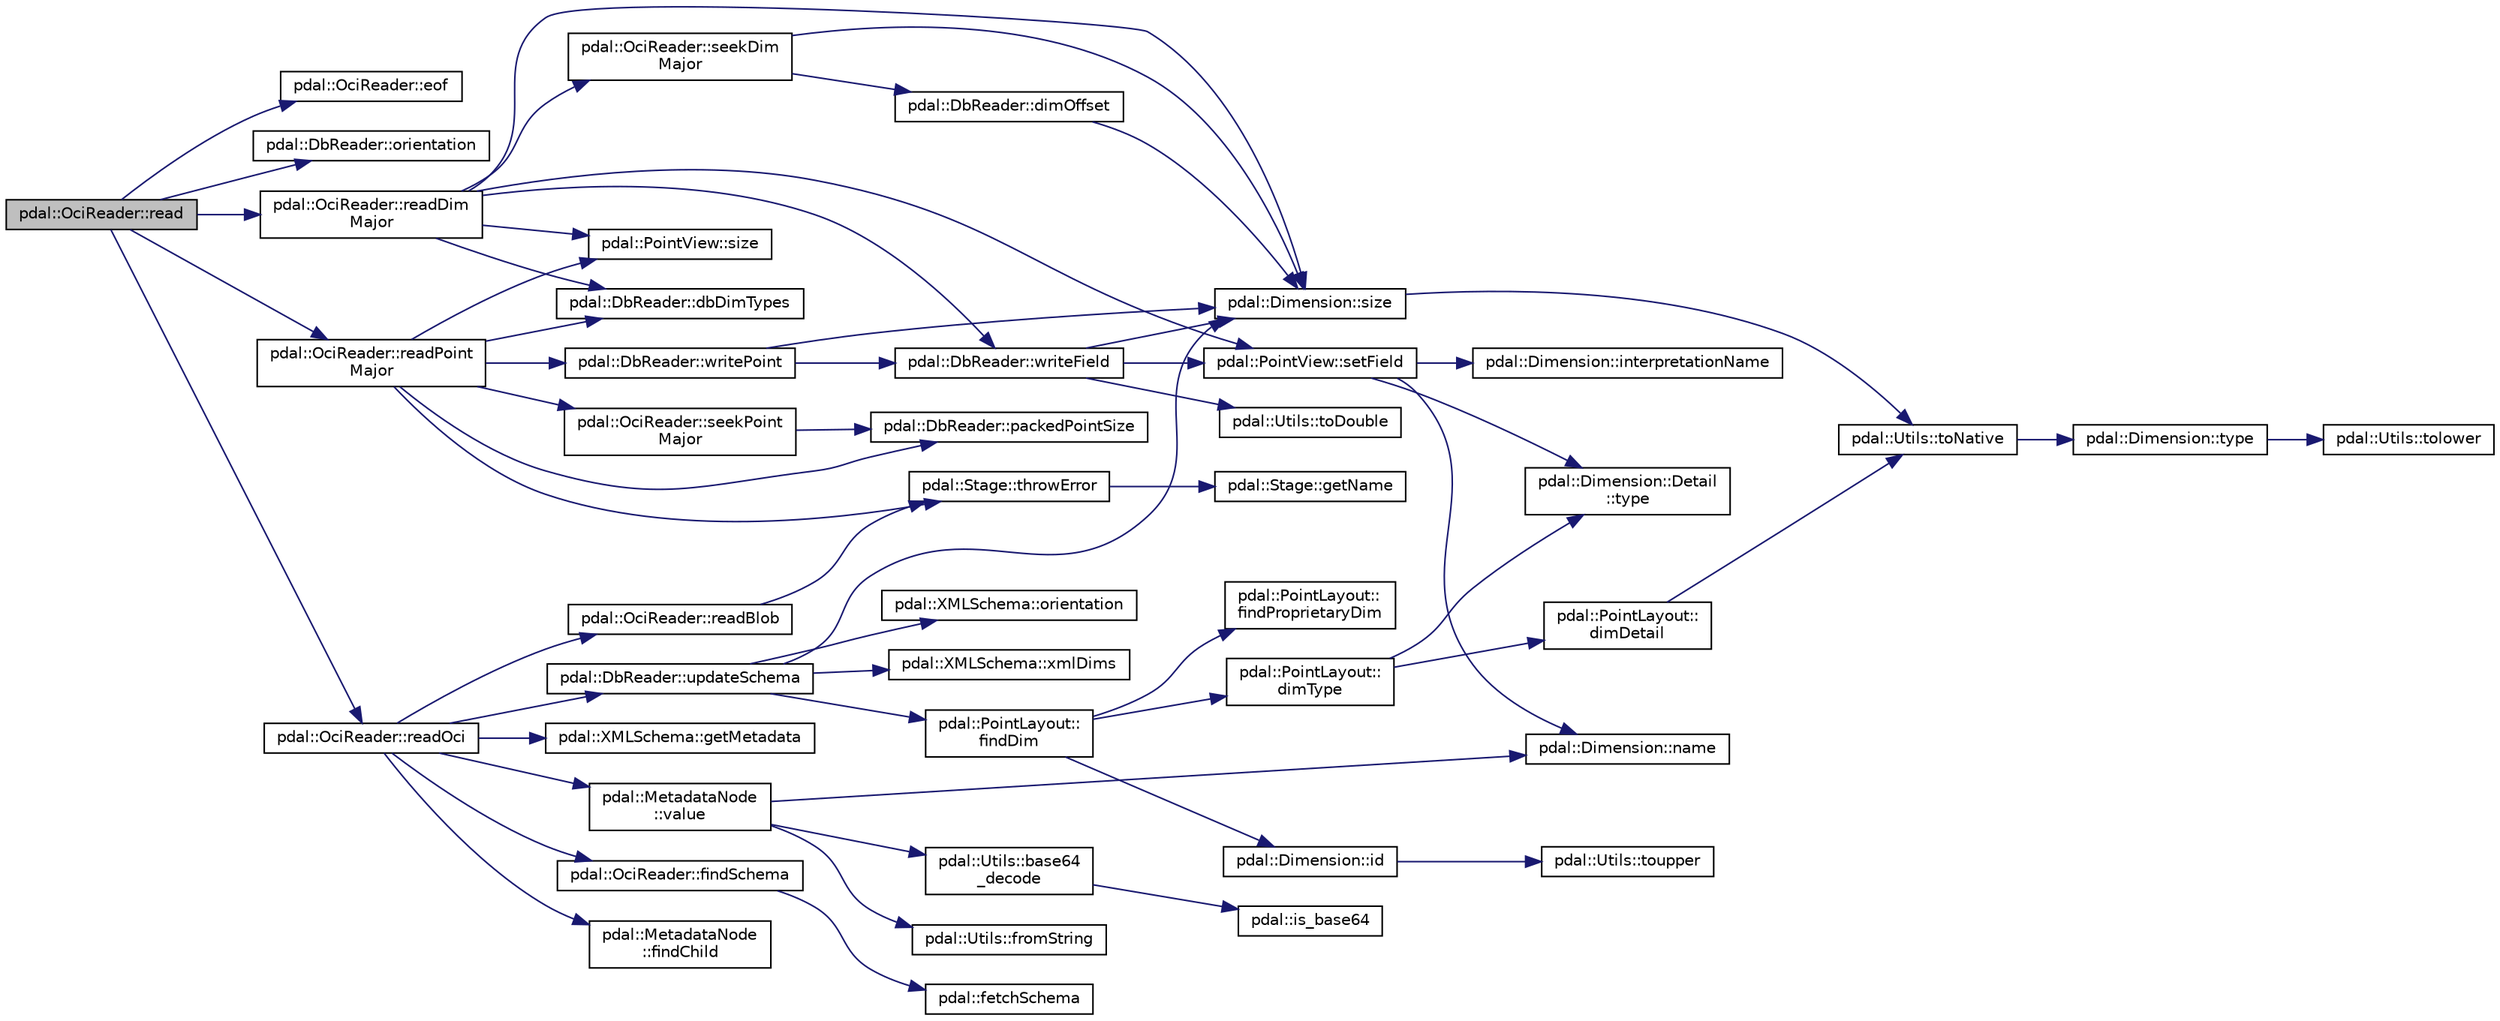 digraph "pdal::OciReader::read"
{
  edge [fontname="Helvetica",fontsize="10",labelfontname="Helvetica",labelfontsize="10"];
  node [fontname="Helvetica",fontsize="10",shape=record];
  rankdir="LR";
  Node1 [label="pdal::OciReader::read",height=0.2,width=0.4,color="black", fillcolor="grey75", style="filled", fontcolor="black"];
  Node1 -> Node2 [color="midnightblue",fontsize="10",style="solid",fontname="Helvetica"];
  Node2 [label="pdal::OciReader::eof",height=0.2,width=0.4,color="black", fillcolor="white", style="filled",URL="$classpdal_1_1OciReader.html#a4665cafe3610a9b8ed2e9d340db3c167"];
  Node1 -> Node3 [color="midnightblue",fontsize="10",style="solid",fontname="Helvetica"];
  Node3 [label="pdal::DbReader::orientation",height=0.2,width=0.4,color="black", fillcolor="white", style="filled",URL="$classpdal_1_1DbReader.html#a956c9fe82448bfc9d4f6970f66deca6f"];
  Node1 -> Node4 [color="midnightblue",fontsize="10",style="solid",fontname="Helvetica"];
  Node4 [label="pdal::OciReader::readDim\lMajor",height=0.2,width=0.4,color="black", fillcolor="white", style="filled",URL="$classpdal_1_1OciReader.html#a0eabcf13dadb1f8adea54c91c86eb2bc"];
  Node4 -> Node5 [color="midnightblue",fontsize="10",style="solid",fontname="Helvetica"];
  Node5 [label="pdal::PointView::size",height=0.2,width=0.4,color="black", fillcolor="white", style="filled",URL="$classpdal_1_1PointView.html#a4c2fba9b5d7a61f19a558bb08405555d"];
  Node4 -> Node6 [color="midnightblue",fontsize="10",style="solid",fontname="Helvetica"];
  Node6 [label="pdal::DbReader::dbDimTypes",height=0.2,width=0.4,color="black", fillcolor="white", style="filled",URL="$classpdal_1_1DbReader.html#a9430b5a4eaed07b605f205f3e500932a"];
  Node4 -> Node7 [color="midnightblue",fontsize="10",style="solid",fontname="Helvetica"];
  Node7 [label="pdal::OciReader::seekDim\lMajor",height=0.2,width=0.4,color="black", fillcolor="white", style="filled",URL="$classpdal_1_1OciReader.html#a7dd48b4b3611f5454f1987e3f4bd5173"];
  Node7 -> Node8 [color="midnightblue",fontsize="10",style="solid",fontname="Helvetica"];
  Node8 [label="pdal::DbReader::dimOffset",height=0.2,width=0.4,color="black", fillcolor="white", style="filled",URL="$classpdal_1_1DbReader.html#ad9a216ed7f060c510d63aa0da49e29d1"];
  Node8 -> Node9 [color="midnightblue",fontsize="10",style="solid",fontname="Helvetica"];
  Node9 [label="pdal::Dimension::size",height=0.2,width=0.4,color="black", fillcolor="white", style="filled",URL="$namespacepdal_1_1Dimension.html#acf81dae9d5946f3a941f9df154b2329b"];
  Node9 -> Node10 [color="midnightblue",fontsize="10",style="solid",fontname="Helvetica"];
  Node10 [label="pdal::Utils::toNative",height=0.2,width=0.4,color="black", fillcolor="white", style="filled",URL="$namespacepdal_1_1Utils.html#a59253304d0f929e3a3ea00f09636002f"];
  Node10 -> Node11 [color="midnightblue",fontsize="10",style="solid",fontname="Helvetica"];
  Node11 [label="pdal::Dimension::type",height=0.2,width=0.4,color="black", fillcolor="white", style="filled",URL="$namespacepdal_1_1Dimension.html#a880d689fed54aa3ded6f88c9e058c5d2"];
  Node11 -> Node12 [color="midnightblue",fontsize="10",style="solid",fontname="Helvetica"];
  Node12 [label="pdal::Utils::tolower",height=0.2,width=0.4,color="black", fillcolor="white", style="filled",URL="$namespacepdal_1_1Utils.html#a5268937cf695835e55392f752dc02cb2"];
  Node7 -> Node9 [color="midnightblue",fontsize="10",style="solid",fontname="Helvetica"];
  Node4 -> Node13 [color="midnightblue",fontsize="10",style="solid",fontname="Helvetica"];
  Node13 [label="pdal::DbReader::writeField",height=0.2,width=0.4,color="black", fillcolor="white", style="filled",URL="$classpdal_1_1DbReader.html#aea009ba3be12d1bd04ea08c0eeb38dd4"];
  Node13 -> Node14 [color="midnightblue",fontsize="10",style="solid",fontname="Helvetica"];
  Node14 [label="pdal::PointView::setField",height=0.2,width=0.4,color="black", fillcolor="white", style="filled",URL="$classpdal_1_1PointView.html#a7931019cfba92e9c3a93592a2fbf4a0f"];
  Node14 -> Node15 [color="midnightblue",fontsize="10",style="solid",fontname="Helvetica"];
  Node15 [label="pdal::Dimension::Detail\l::type",height=0.2,width=0.4,color="black", fillcolor="white", style="filled",URL="$classpdal_1_1Dimension_1_1Detail.html#adf5961976b7fce3d90a0dddd50519a7c"];
  Node14 -> Node16 [color="midnightblue",fontsize="10",style="solid",fontname="Helvetica"];
  Node16 [label="pdal::Dimension::name",height=0.2,width=0.4,color="black", fillcolor="white", style="filled",URL="$namespacepdal_1_1Dimension.html#af3176b0b7e6b4be000317846cf7c2718"];
  Node14 -> Node17 [color="midnightblue",fontsize="10",style="solid",fontname="Helvetica"];
  Node17 [label="pdal::Dimension::interpretationName",height=0.2,width=0.4,color="black", fillcolor="white", style="filled",URL="$namespacepdal_1_1Dimension.html#acc41232ae1e707d6c928ffb9a56592d3"];
  Node13 -> Node9 [color="midnightblue",fontsize="10",style="solid",fontname="Helvetica"];
  Node13 -> Node18 [color="midnightblue",fontsize="10",style="solid",fontname="Helvetica"];
  Node18 [label="pdal::Utils::toDouble",height=0.2,width=0.4,color="black", fillcolor="white", style="filled",URL="$namespacepdal_1_1Utils.html#a9b5b9ef216d7036c7cb36d219af17925"];
  Node4 -> Node9 [color="midnightblue",fontsize="10",style="solid",fontname="Helvetica"];
  Node4 -> Node14 [color="midnightblue",fontsize="10",style="solid",fontname="Helvetica"];
  Node1 -> Node19 [color="midnightblue",fontsize="10",style="solid",fontname="Helvetica"];
  Node19 [label="pdal::OciReader::readOci",height=0.2,width=0.4,color="black", fillcolor="white", style="filled",URL="$classpdal_1_1OciReader.html#a037e27a09676d06f791f4b39945d7d8e"];
  Node19 -> Node20 [color="midnightblue",fontsize="10",style="solid",fontname="Helvetica"];
  Node20 [label="pdal::OciReader::readBlob",height=0.2,width=0.4,color="black", fillcolor="white", style="filled",URL="$classpdal_1_1OciReader.html#a7c1d22fa18aa118956bda6cbf1d18ca0"];
  Node20 -> Node21 [color="midnightblue",fontsize="10",style="solid",fontname="Helvetica"];
  Node21 [label="pdal::Stage::throwError",height=0.2,width=0.4,color="black", fillcolor="white", style="filled",URL="$classpdal_1_1Stage.html#abdbd1176da12dfd882d931a43290797f"];
  Node21 -> Node22 [color="midnightblue",fontsize="10",style="solid",fontname="Helvetica"];
  Node22 [label="pdal::Stage::getName",height=0.2,width=0.4,color="black", fillcolor="white", style="filled",URL="$classpdal_1_1Stage.html#a6c81d6fbbac17ebe4cd63806916cc750"];
  Node19 -> Node23 [color="midnightblue",fontsize="10",style="solid",fontname="Helvetica"];
  Node23 [label="pdal::OciReader::findSchema",height=0.2,width=0.4,color="black", fillcolor="white", style="filled",URL="$classpdal_1_1OciReader.html#a2a7cadfed2ecfedefb48cf4897e7e429"];
  Node23 -> Node24 [color="midnightblue",fontsize="10",style="solid",fontname="Helvetica"];
  Node24 [label="pdal::fetchSchema",height=0.2,width=0.4,color="black", fillcolor="white", style="filled",URL="$namespacepdal.html#a50b61737f45cf68b4d8839e461b3d9a2"];
  Node19 -> Node25 [color="midnightblue",fontsize="10",style="solid",fontname="Helvetica"];
  Node25 [label="pdal::DbReader::updateSchema",height=0.2,width=0.4,color="black", fillcolor="white", style="filled",URL="$classpdal_1_1DbReader.html#aae2016e35e785ac4cbeb5d6e513c1831"];
  Node25 -> Node26 [color="midnightblue",fontsize="10",style="solid",fontname="Helvetica"];
  Node26 [label="pdal::PointLayout::\lfindDim",height=0.2,width=0.4,color="black", fillcolor="white", style="filled",URL="$classpdal_1_1PointLayout.html#a5a720db4e74a5412c1420b0d1eaacda7"];
  Node26 -> Node27 [color="midnightblue",fontsize="10",style="solid",fontname="Helvetica"];
  Node27 [label="pdal::Dimension::id",height=0.2,width=0.4,color="black", fillcolor="white", style="filled",URL="$namespacepdal_1_1Dimension.html#a10b4c693e3bdbdf1a0eec8f4b008a291"];
  Node27 -> Node28 [color="midnightblue",fontsize="10",style="solid",fontname="Helvetica"];
  Node28 [label="pdal::Utils::toupper",height=0.2,width=0.4,color="black", fillcolor="white", style="filled",URL="$namespacepdal_1_1Utils.html#a28e3e2faff94b20f9908e77bc54ed983"];
  Node26 -> Node29 [color="midnightblue",fontsize="10",style="solid",fontname="Helvetica"];
  Node29 [label="pdal::PointLayout::\ldimType",height=0.2,width=0.4,color="black", fillcolor="white", style="filled",URL="$classpdal_1_1PointLayout.html#adaef1dfccc620aa7f7f2a57ea2c19d6d"];
  Node29 -> Node30 [color="midnightblue",fontsize="10",style="solid",fontname="Helvetica"];
  Node30 [label="pdal::PointLayout::\ldimDetail",height=0.2,width=0.4,color="black", fillcolor="white", style="filled",URL="$classpdal_1_1PointLayout.html#abcfdf0f917e71d1bd8a96bc64ff1e8a2"];
  Node30 -> Node10 [color="midnightblue",fontsize="10",style="solid",fontname="Helvetica"];
  Node29 -> Node15 [color="midnightblue",fontsize="10",style="solid",fontname="Helvetica"];
  Node26 -> Node31 [color="midnightblue",fontsize="10",style="solid",fontname="Helvetica"];
  Node31 [label="pdal::PointLayout::\lfindProprietaryDim",height=0.2,width=0.4,color="black", fillcolor="white", style="filled",URL="$classpdal_1_1PointLayout.html#abb03661faa312e6954f49cf8e0e809a3"];
  Node25 -> Node32 [color="midnightblue",fontsize="10",style="solid",fontname="Helvetica"];
  Node32 [label="pdal::XMLSchema::orientation",height=0.2,width=0.4,color="black", fillcolor="white", style="filled",URL="$classpdal_1_1XMLSchema.html#a9b9265cfb89000cbc60013d785f14a89"];
  Node25 -> Node9 [color="midnightblue",fontsize="10",style="solid",fontname="Helvetica"];
  Node25 -> Node33 [color="midnightblue",fontsize="10",style="solid",fontname="Helvetica"];
  Node33 [label="pdal::XMLSchema::xmlDims",height=0.2,width=0.4,color="black", fillcolor="white", style="filled",URL="$classpdal_1_1XMLSchema.html#a134bf80a78fd56d916f9174311f7a64a"];
  Node19 -> Node34 [color="midnightblue",fontsize="10",style="solid",fontname="Helvetica"];
  Node34 [label="pdal::XMLSchema::getMetadata",height=0.2,width=0.4,color="black", fillcolor="white", style="filled",URL="$classpdal_1_1XMLSchema.html#a038c7438b5022e88ebc5f3e68c1da6cd"];
  Node19 -> Node35 [color="midnightblue",fontsize="10",style="solid",fontname="Helvetica"];
  Node35 [label="pdal::MetadataNode\l::findChild",height=0.2,width=0.4,color="black", fillcolor="white", style="filled",URL="$classpdal_1_1MetadataNode.html#a0c52985f2bedf620aea438ab1bce0af6"];
  Node19 -> Node36 [color="midnightblue",fontsize="10",style="solid",fontname="Helvetica"];
  Node36 [label="pdal::MetadataNode\l::value",height=0.2,width=0.4,color="black", fillcolor="white", style="filled",URL="$classpdal_1_1MetadataNode.html#ab5c86ccff7ced090522b31cdc6c772b6"];
  Node36 -> Node37 [color="midnightblue",fontsize="10",style="solid",fontname="Helvetica"];
  Node37 [label="pdal::Utils::base64\l_decode",height=0.2,width=0.4,color="black", fillcolor="white", style="filled",URL="$namespacepdal_1_1Utils.html#aab74b31905c5d41eaca70a73675bf407"];
  Node37 -> Node38 [color="midnightblue",fontsize="10",style="solid",fontname="Helvetica"];
  Node38 [label="pdal::is_base64",height=0.2,width=0.4,color="black", fillcolor="white", style="filled",URL="$namespacepdal.html#a4d7dbf8f97121c52d3b891ad9e944094"];
  Node36 -> Node39 [color="midnightblue",fontsize="10",style="solid",fontname="Helvetica"];
  Node39 [label="pdal::Utils::fromString",height=0.2,width=0.4,color="black", fillcolor="white", style="filled",URL="$namespacepdal_1_1Utils.html#ab93520363c4224f135097c2829b4420c"];
  Node36 -> Node16 [color="midnightblue",fontsize="10",style="solid",fontname="Helvetica"];
  Node1 -> Node40 [color="midnightblue",fontsize="10",style="solid",fontname="Helvetica"];
  Node40 [label="pdal::OciReader::readPoint\lMajor",height=0.2,width=0.4,color="black", fillcolor="white", style="filled",URL="$classpdal_1_1OciReader.html#af16b0d1a2cca3ce787f21b57fd9fd4de"];
  Node40 -> Node5 [color="midnightblue",fontsize="10",style="solid",fontname="Helvetica"];
  Node40 -> Node41 [color="midnightblue",fontsize="10",style="solid",fontname="Helvetica"];
  Node41 [label="pdal::DbReader::writePoint",height=0.2,width=0.4,color="black", fillcolor="white", style="filled",URL="$classpdal_1_1DbReader.html#af12aca34361b75473a0379ba57fbcef1"];
  Node41 -> Node9 [color="midnightblue",fontsize="10",style="solid",fontname="Helvetica"];
  Node41 -> Node13 [color="midnightblue",fontsize="10",style="solid",fontname="Helvetica"];
  Node40 -> Node6 [color="midnightblue",fontsize="10",style="solid",fontname="Helvetica"];
  Node40 -> Node21 [color="midnightblue",fontsize="10",style="solid",fontname="Helvetica"];
  Node40 -> Node42 [color="midnightblue",fontsize="10",style="solid",fontname="Helvetica"];
  Node42 [label="pdal::OciReader::seekPoint\lMajor",height=0.2,width=0.4,color="black", fillcolor="white", style="filled",URL="$classpdal_1_1OciReader.html#a5480c29add877d87c3ec432512dc0e4f"];
  Node42 -> Node43 [color="midnightblue",fontsize="10",style="solid",fontname="Helvetica"];
  Node43 [label="pdal::DbReader::packedPointSize",height=0.2,width=0.4,color="black", fillcolor="white", style="filled",URL="$classpdal_1_1DbReader.html#af9d5ab1865741bd73126a54b7c8996ba"];
  Node40 -> Node43 [color="midnightblue",fontsize="10",style="solid",fontname="Helvetica"];
}
